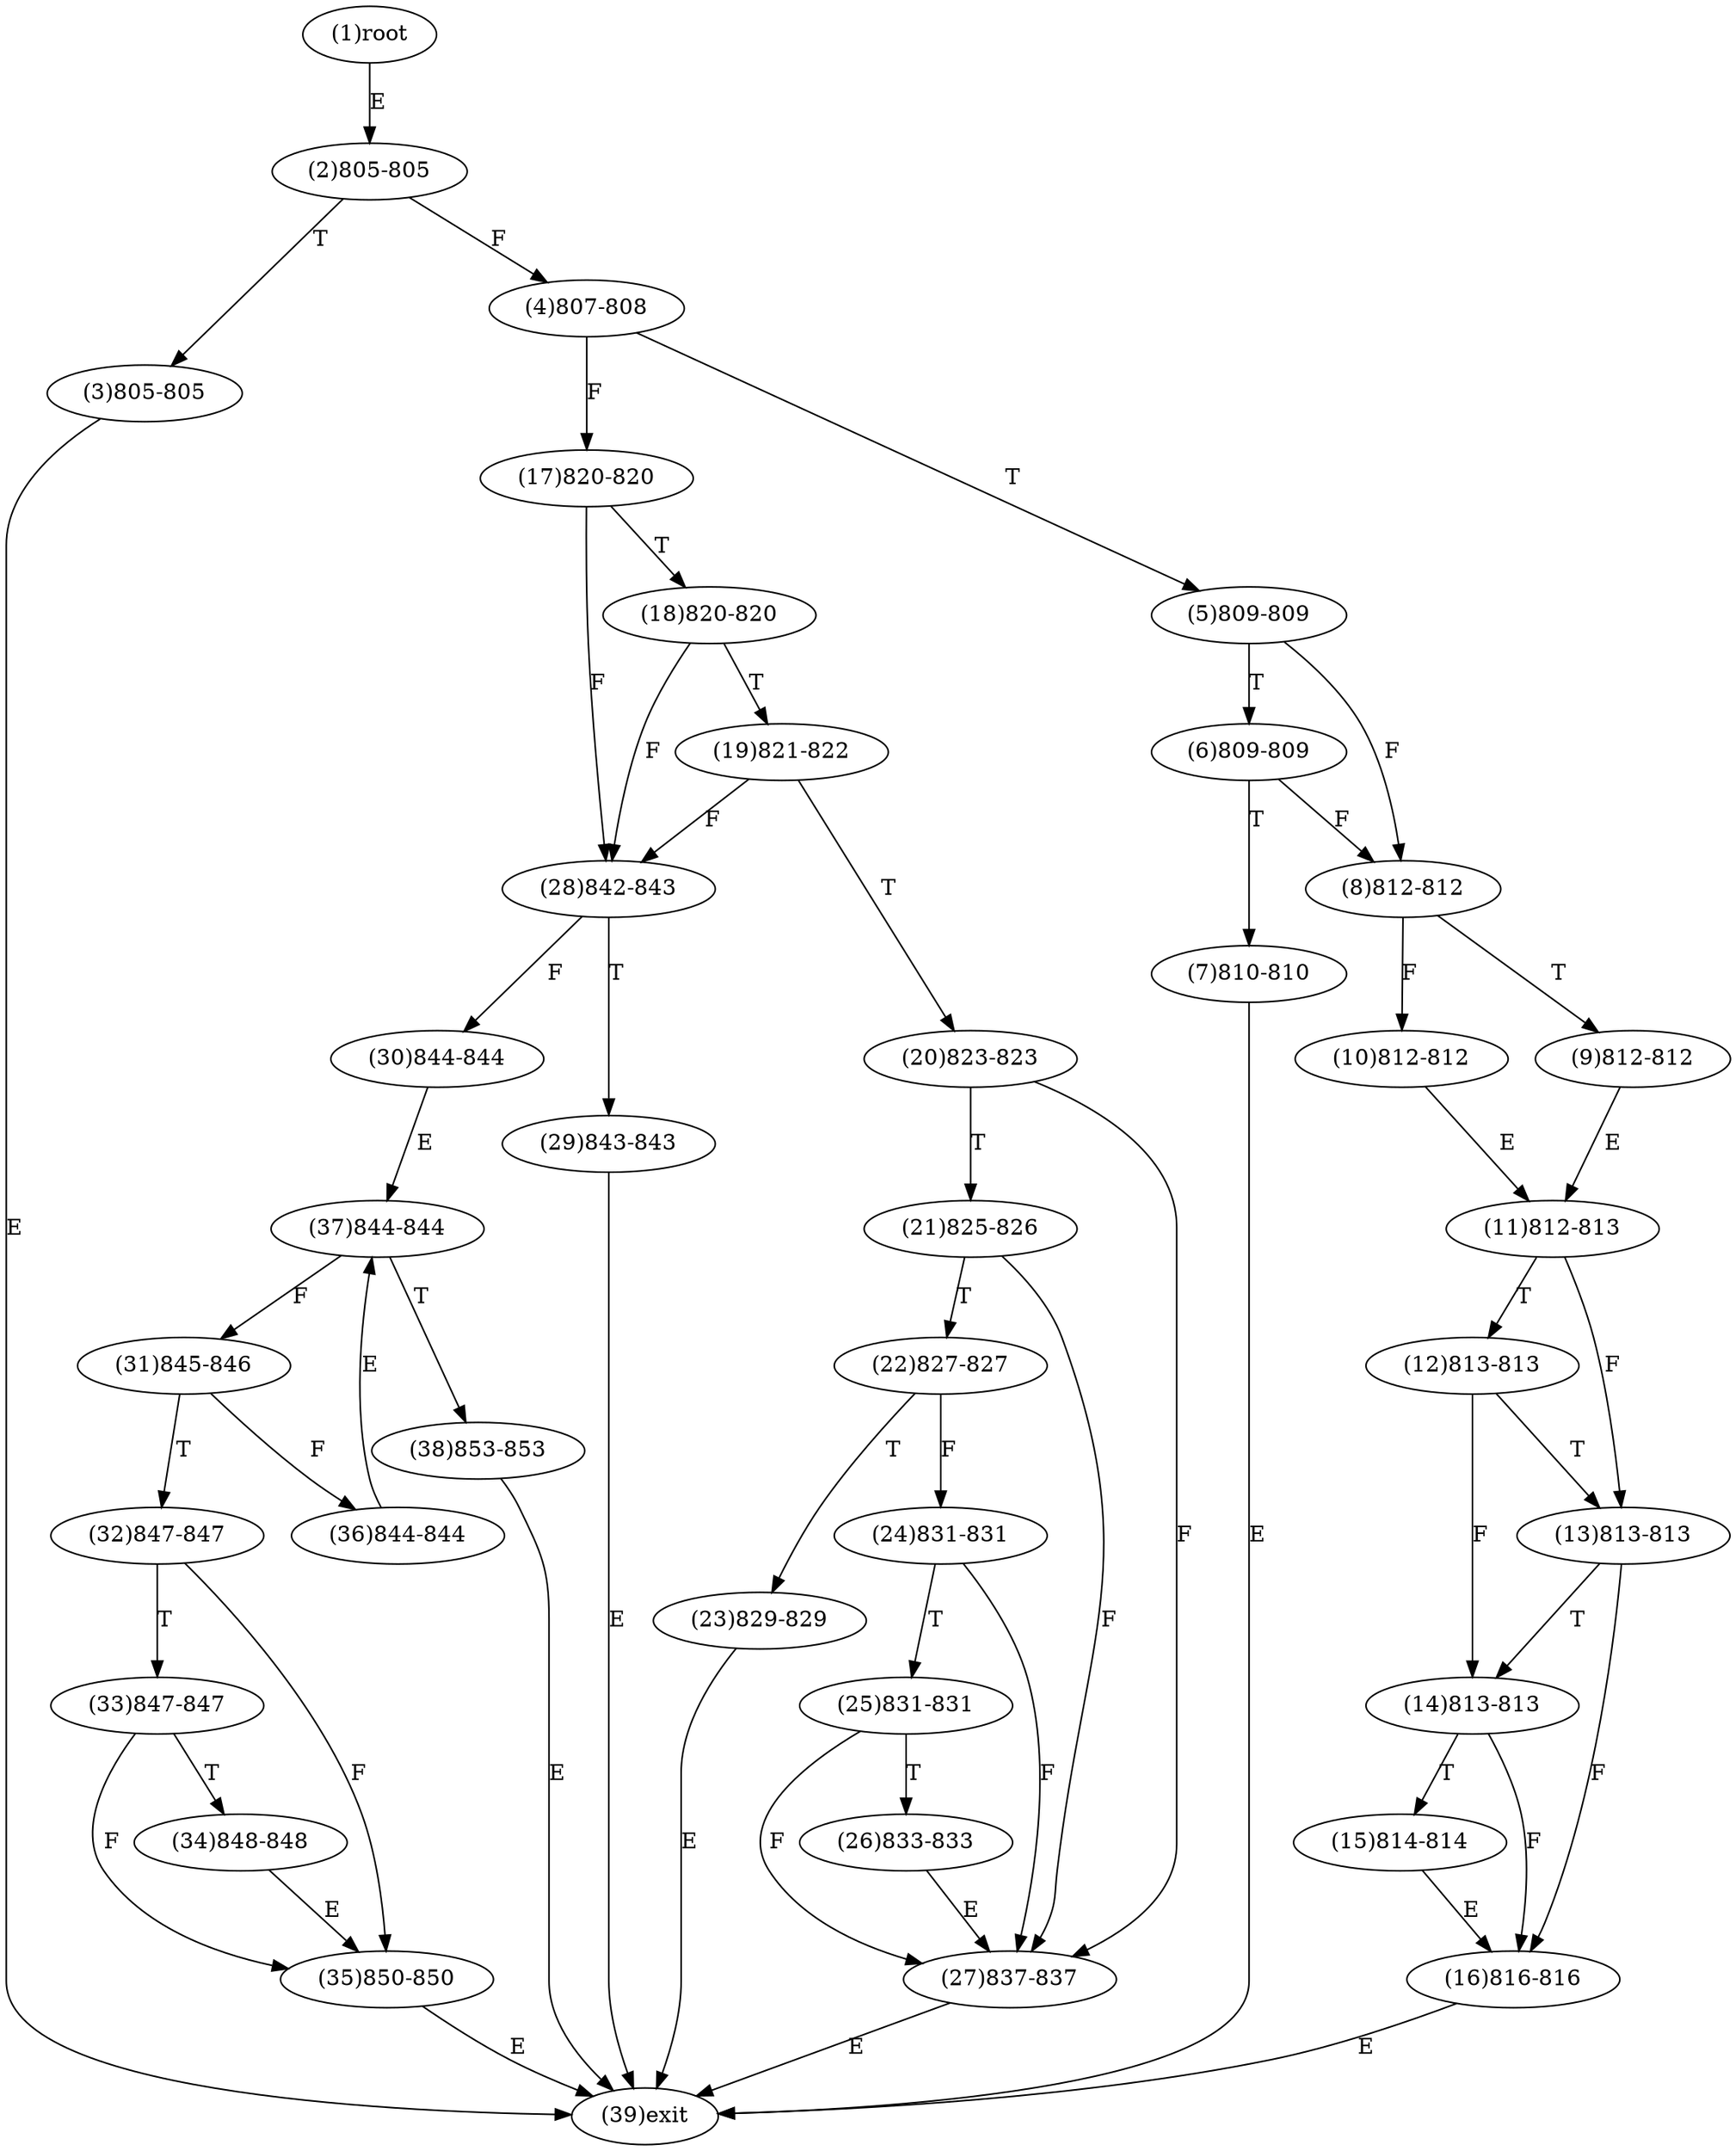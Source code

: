 digraph "" { 
1[ label="(1)root"];
2[ label="(2)805-805"];
3[ label="(3)805-805"];
4[ label="(4)807-808"];
5[ label="(5)809-809"];
6[ label="(6)809-809"];
7[ label="(7)810-810"];
8[ label="(8)812-812"];
9[ label="(9)812-812"];
10[ label="(10)812-812"];
11[ label="(11)812-813"];
12[ label="(12)813-813"];
13[ label="(13)813-813"];
14[ label="(14)813-813"];
15[ label="(15)814-814"];
17[ label="(17)820-820"];
16[ label="(16)816-816"];
19[ label="(19)821-822"];
18[ label="(18)820-820"];
21[ label="(21)825-826"];
20[ label="(20)823-823"];
23[ label="(23)829-829"];
22[ label="(22)827-827"];
25[ label="(25)831-831"];
24[ label="(24)831-831"];
27[ label="(27)837-837"];
26[ label="(26)833-833"];
29[ label="(29)843-843"];
28[ label="(28)842-843"];
31[ label="(31)845-846"];
30[ label="(30)844-844"];
34[ label="(34)848-848"];
35[ label="(35)850-850"];
32[ label="(32)847-847"];
33[ label="(33)847-847"];
38[ label="(38)853-853"];
39[ label="(39)exit"];
36[ label="(36)844-844"];
37[ label="(37)844-844"];
1->2[ label="E"];
2->4[ label="F"];
2->3[ label="T"];
3->39[ label="E"];
4->17[ label="F"];
4->5[ label="T"];
5->8[ label="F"];
5->6[ label="T"];
6->8[ label="F"];
6->7[ label="T"];
7->39[ label="E"];
8->10[ label="F"];
8->9[ label="T"];
9->11[ label="E"];
10->11[ label="E"];
11->13[ label="F"];
11->12[ label="T"];
12->14[ label="F"];
12->13[ label="T"];
13->16[ label="F"];
13->14[ label="T"];
14->16[ label="F"];
14->15[ label="T"];
15->16[ label="E"];
16->39[ label="E"];
17->28[ label="F"];
17->18[ label="T"];
18->28[ label="F"];
18->19[ label="T"];
19->28[ label="F"];
19->20[ label="T"];
20->27[ label="F"];
20->21[ label="T"];
21->27[ label="F"];
21->22[ label="T"];
22->24[ label="F"];
22->23[ label="T"];
23->39[ label="E"];
24->27[ label="F"];
24->25[ label="T"];
25->27[ label="F"];
25->26[ label="T"];
26->27[ label="E"];
27->39[ label="E"];
28->30[ label="F"];
28->29[ label="T"];
29->39[ label="E"];
30->37[ label="E"];
31->36[ label="F"];
31->32[ label="T"];
32->35[ label="F"];
32->33[ label="T"];
33->35[ label="F"];
33->34[ label="T"];
34->35[ label="E"];
35->39[ label="E"];
36->37[ label="E"];
37->31[ label="F"];
37->38[ label="T"];
38->39[ label="E"];
}
